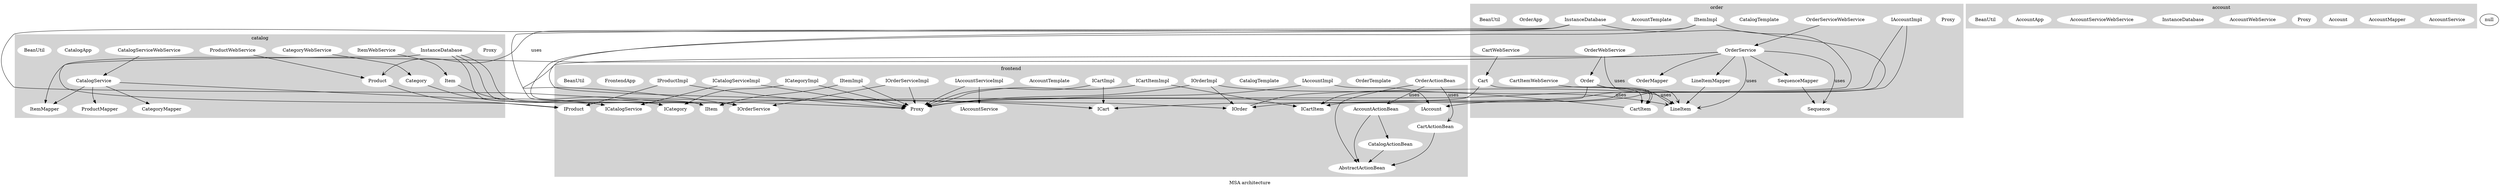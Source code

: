 strict digraph MSA {

	 subgraph cluster_frontend {

		style=filled;
		color=lightgrey;
		node [style=filled,color=white];

		frontend_AbstractActionBean[label = AbstractActionBean];
		frontend_AccountActionBean[label = AccountActionBean];
		frontend_CartActionBean[label = CartActionBean];
		frontend_CatalogActionBean[label = CatalogActionBean];
		frontend_OrderActionBean[label = OrderActionBean];
		order_ICart[label = ICart];
		frontend_Proxy[label = Proxy];
		frontend_OrderTemplate[label = OrderTemplate];
		frontend_ICartImpl[label = ICartImpl];
		catalog_ICatalogService[label = ICatalogService];
		frontend_CatalogTemplate[label = CatalogTemplate];
		frontend_ICatalogServiceImpl[label = ICatalogServiceImpl];
		catalog_ICategory[label = ICategory];
		frontend_ICategoryImpl[label = ICategoryImpl];
		order_IOrder[label = IOrder];
		frontend_IOrderImpl[label = IOrderImpl];
		account_IAccount[label = IAccount];
		frontend_AccountTemplate[label = AccountTemplate];
		frontend_IAccountImpl[label = IAccountImpl];
		order_IOrderService[label = IOrderService];
		frontend_IOrderServiceImpl[label = IOrderServiceImpl];
		catalog_IItem[label = IItem];
		frontend_IItemImpl[label = IItemImpl];
		account_IAccountService[label = IAccountService];
		frontend_IAccountServiceImpl[label = IAccountServiceImpl];
		order_ICartItem[label = ICartItem];
		frontend_ICartItemImpl[label = ICartItemImpl];
		catalog_IProduct[label = IProduct];
		frontend_IProductImpl[label = IProductImpl];
		frontend_FrontendApp[label = FrontendApp];
		frontend_FrontendApp[label = FrontendApp];
		frontend_BeanUtil[label = BeanUtil];

		label = "frontend";

	}



	 subgraph cluster_order {

		style=filled;
		color=lightgrey;
		node [style=filled,color=white];

		order_OrderService[label = OrderService];
		order_LineItemMapper[label = LineItemMapper];
		order_OrderMapper[label = OrderMapper];
		order_SequenceMapper[label = SequenceMapper];
		order_LineItem[label = LineItem];
		order_Order[label = Order];
		order_Sequence[label = Sequence];
		order_CartItem[label = CartItem];
		order_Cart[label = Cart];
		order_ICart[label = ICart];
		order_Proxy[label = Proxy];
		order_CartWebService[label = CartWebService];
		order_InstanceDatabase[label = InstanceDatabase];
		order_IOrder[label = IOrder];
		order_OrderWebService[label = OrderWebService];
		order_IOrderService[label = IOrderService];
		order_OrderServiceWebService[label = OrderServiceWebService];
		order_ICartItem[label = ICartItem];
		order_CartItemWebService[label = CartItemWebService];
		catalog_IItem[label = IItem];
		order_CatalogTemplate[label = CatalogTemplate];
		order_IItemImpl[label = IItemImpl];
		account_IAccount[label = IAccount];
		order_AccountTemplate[label = AccountTemplate];
		order_IAccountImpl[label = IAccountImpl];
		order_IItemImpl[label = IItemImpl];
		order_IItemImpl[label = IItemImpl];
		order_OrderApp[label = OrderApp];
		order_OrderApp[label = OrderApp];
		order_BeanUtil[label = BeanUtil];

		label = "order";

	}



	 subgraph cluster_catalog {

		style=filled;
		color=lightgrey;
		node [style=filled,color=white];

		catalog_CatalogService[label = CatalogService];
		catalog_CategoryMapper[label = CategoryMapper];
		catalog_ItemMapper[label = ItemMapper];
		catalog_ProductMapper[label = ProductMapper];
		catalog_Category[label = Category];
		catalog_Item[label = Item];
		catalog_Product[label = Product];
		catalog_ICatalogService[label = ICatalogService];
		catalog_Proxy[label = Proxy];
		catalog_CatalogServiceWebService[label = CatalogServiceWebService];
		catalog_InstanceDatabase[label = InstanceDatabase];
		catalog_ICategory[label = ICategory];
		catalog_CategoryWebService[label = CategoryWebService];
		catalog_IItem[label = IItem];
		catalog_ItemWebService[label = ItemWebService];
		catalog_ItemWebService[label = ItemWebService];
		catalog_IProduct[label = IProduct];
		catalog_ProductWebService[label = ProductWebService];
		catalog_ItemWebService[label = ItemWebService];
		catalog_ItemWebService[label = ItemWebService];
		catalog_ItemWebService[label = ItemWebService];
		catalog_ItemWebService[label = ItemWebService];
		catalog_CatalogApp[label = CatalogApp];
		catalog_CatalogApp[label = CatalogApp];
		catalog_BeanUtil[label = BeanUtil];

		label = "catalog";

	}



	 subgraph cluster_account {

		style=filled;
		color=lightgrey;
		node [style=filled,color=white];

		account_AccountService[label = AccountService];
		account_AccountMapper[label = AccountMapper];
		account_Account[label = Account];
		account_IAccount[label = IAccount];
		account_Proxy[label = Proxy];
		account_AccountWebService[label = AccountWebService];
		account_InstanceDatabase[label = InstanceDatabase];
		account_IAccountService[label = IAccountService];
		account_AccountServiceWebService[label = AccountServiceWebService];
		account_AccountWebService[label = AccountWebService];
		account_AccountApp[label = AccountApp];
		account_AccountApp[label = AccountApp];
		account_BeanUtil[label = BeanUtil];

		label = "account";

	}



frontend_AccountActionBean -> frontend_AbstractActionBean [dir="forward" arrowhead="normal"];
frontend_AccountActionBean -> frontend_AbstractActionBean null
frontend_AccountActionBean -> frontend_AbstractActionBean null
frontend_AccountActionBean -> frontend_CatalogActionBean null
frontend_AccountActionBean -> frontend_CatalogActionBean null
frontend_AccountActionBean -> frontend_CatalogActionBean null
frontend_AccountActionBean -> frontend_CatalogActionBean null
frontend_AccountActionBean -> frontend_AbstractActionBean null
frontend_AccountActionBean -> frontend_AbstractActionBean null
frontend_AccountActionBean -> frontend_CatalogActionBean null
frontend_AccountActionBean -> frontend_CatalogActionBean null
frontend_AccountActionBean -> frontend_AbstractActionBean null
frontend_AccountActionBean -> frontend_CatalogActionBean null
frontend_AccountActionBean -> frontend_CatalogActionBean null
frontend_CartActionBean -> frontend_AbstractActionBean [dir="forward" arrowhead="normal"];
frontend_CartActionBean -> frontend_AbstractActionBean null
frontend_CartActionBean -> frontend_AbstractActionBean null
frontend_CartActionBean -> frontend_AbstractActionBean null
frontend_CartActionBean -> frontend_AbstractActionBean null
frontend_CartActionBean -> frontend_AbstractActionBean null
frontend_CartActionBean -> frontend_AbstractActionBean null
frontend_CatalogActionBean -> frontend_AbstractActionBean [dir="forward" arrowhead="normal"];
frontend_CatalogActionBean -> frontend_AbstractActionBean null
frontend_CatalogActionBean -> frontend_AbstractActionBean null
frontend_CatalogActionBean -> frontend_AbstractActionBean null
frontend_CatalogActionBean -> frontend_AbstractActionBean null
frontend_CatalogActionBean -> frontend_AbstractActionBean null
frontend_OrderActionBean -> frontend_AbstractActionBean [dir="forward" arrowhead="normal"];
frontend_OrderActionBean -> frontend_AbstractActionBean null
frontend_OrderActionBean -> frontend_AbstractActionBean null
frontend_OrderActionBean -> frontend_AbstractActionBean null
frontend_OrderActionBean -> frontend_AccountActionBean [dir="forward" arrowhead="vee" label="uses"];
frontend_OrderActionBean -> frontend_AccountActionBean null
frontend_OrderActionBean -> frontend_AccountActionBean null
frontend_OrderActionBean -> frontend_AccountActionBean null
frontend_OrderActionBean -> frontend_AbstractActionBean null
frontend_OrderActionBean -> frontend_AccountActionBean [dir="forward" arrowhead="vee" label="uses"];
frontend_OrderActionBean -> frontend_AccountActionBean null
frontend_OrderActionBean -> frontend_CartActionBean [dir="forward" arrowhead="vee" label="uses"];
frontend_OrderActionBean -> frontend_CartActionBean null
frontend_OrderActionBean -> frontend_AccountActionBean null
frontend_OrderActionBean -> frontend_AccountActionBean null
frontend_OrderActionBean -> frontend_AccountActionBean null
frontend_OrderActionBean -> frontend_AbstractActionBean null
frontend_OrderActionBean -> frontend_AccountActionBean null
frontend_OrderActionBean -> frontend_AccountActionBean null
frontend_OrderActionBean -> frontend_CartActionBean null
frontend_OrderActionBean -> frontend_AccountActionBean null
frontend_OrderActionBean -> frontend_AccountActionBean null
frontend_OrderActionBean -> frontend_CartActionBean null
frontend_OrderActionBean -> frontend_CartActionBean null
frontend_OrderActionBean -> frontend_AbstractActionBean null
frontend_OrderActionBean -> frontend_AbstractActionBean null
frontend_OrderActionBean -> frontend_AbstractActionBean null
frontend_OrderActionBean -> frontend_AbstractActionBean null
frontend_OrderActionBean -> frontend_CartActionBean [dir="forward" arrowhead="vee" label="uses"];
frontend_OrderActionBean -> frontend_CartActionBean null
frontend_OrderActionBean -> frontend_CartActionBean null
frontend_OrderActionBean -> frontend_CartActionBean null
frontend_OrderActionBean -> frontend_AbstractActionBean null
frontend_OrderActionBean -> frontend_AbstractActionBean null
frontend_OrderActionBean -> frontend_AbstractActionBean null
frontend_OrderActionBean -> frontend_AbstractActionBean null
frontend_OrderActionBean -> frontend_AbstractActionBean null
frontend_OrderActionBean -> frontend_AccountActionBean [dir="forward" arrowhead="vee" label="uses"];
frontend_OrderActionBean -> frontend_AccountActionBean null
frontend_OrderActionBean -> frontend_AccountActionBean null
frontend_OrderActionBean -> frontend_AccountActionBean null
frontend_OrderActionBean -> frontend_AbstractActionBean null
frontend_OrderActionBean -> frontend_AbstractActionBean null
frontend_OrderActionBean -> frontend_AbstractActionBean null
frontend_ICartImpl -> order_ICart [dir="forward" arrowhead="normal"];
frontend_ICartImpl -> frontend_Proxy [dir="forward" arrowhead="normal"];
frontend_ICatalogServiceImpl -> catalog_ICatalogService [dir="forward" arrowhead="normal"];
frontend_ICatalogServiceImpl -> frontend_Proxy [dir="forward" arrowhead="normal"];
frontend_ICategoryImpl -> catalog_ICategory [dir="forward" arrowhead="normal"];
frontend_ICategoryImpl -> frontend_Proxy [dir="forward" arrowhead="normal"];
frontend_IOrderImpl -> order_IOrder [dir="forward" arrowhead="normal"];
frontend_IOrderImpl -> frontend_Proxy [dir="forward" arrowhead="normal"];
frontend_IOrderImpl -> order_LineItem [dir="forward" arrowhead="vee" label="uses"];
frontend_IAccountImpl -> account_IAccount [dir="forward" arrowhead="normal"];
frontend_IAccountImpl -> frontend_Proxy [dir="forward" arrowhead="normal"];
frontend_IOrderServiceImpl -> order_IOrderService [dir="forward" arrowhead="normal"];
frontend_IOrderServiceImpl -> frontend_Proxy [dir="forward" arrowhead="normal"];
frontend_IItemImpl -> catalog_IItem [dir="forward" arrowhead="normal"];
frontend_IItemImpl -> frontend_Proxy [dir="forward" arrowhead="normal"];
frontend_IAccountServiceImpl -> account_IAccountService [dir="forward" arrowhead="normal"];
frontend_IAccountServiceImpl -> frontend_Proxy [dir="forward" arrowhead="normal"];
frontend_ICartItemImpl -> order_ICartItem [dir="forward" arrowhead="normal"];
frontend_ICartItemImpl -> frontend_Proxy [dir="forward" arrowhead="normal"];
frontend_IProductImpl -> catalog_IProduct [dir="forward" arrowhead="normal"];
frontend_IProductImpl -> frontend_Proxy [dir="forward" arrowhead="normal"];
frontend_AccountActionBean -> frontend_AbstractActionBean [dir="forward" arrowhead="normal"];
frontend_AccountActionBean -> frontend_AbstractActionBean null
frontend_AccountActionBean -> frontend_AbstractActionBean null
frontend_AccountActionBean -> frontend_CatalogActionBean null
frontend_AccountActionBean -> frontend_CatalogActionBean null
frontend_AccountActionBean -> frontend_CatalogActionBean null
frontend_AccountActionBean -> frontend_CatalogActionBean null
frontend_AccountActionBean -> frontend_AbstractActionBean null
frontend_AccountActionBean -> frontend_AbstractActionBean null
frontend_AccountActionBean -> frontend_CatalogActionBean null
frontend_AccountActionBean -> frontend_CatalogActionBean null
frontend_AccountActionBean -> frontend_AbstractActionBean null
frontend_AccountActionBean -> frontend_CatalogActionBean null
frontend_AccountActionBean -> frontend_CatalogActionBean null
frontend_CartActionBean -> frontend_AbstractActionBean [dir="forward" arrowhead="normal"];
frontend_CartActionBean -> frontend_AbstractActionBean null
frontend_CartActionBean -> frontend_AbstractActionBean null
frontend_CartActionBean -> frontend_AbstractActionBean null
frontend_CartActionBean -> frontend_AbstractActionBean null
frontend_CartActionBean -> frontend_AbstractActionBean null
frontend_CartActionBean -> frontend_AbstractActionBean null
frontend_CatalogActionBean -> frontend_AbstractActionBean [dir="forward" arrowhead="normal"];
frontend_CatalogActionBean -> frontend_AbstractActionBean null
frontend_CatalogActionBean -> frontend_AbstractActionBean null
frontend_CatalogActionBean -> frontend_AbstractActionBean null
frontend_CatalogActionBean -> frontend_AbstractActionBean null
frontend_CatalogActionBean -> frontend_AbstractActionBean null
frontend_OrderActionBean -> frontend_AbstractActionBean [dir="forward" arrowhead="normal"];
frontend_OrderActionBean -> frontend_AbstractActionBean null
frontend_OrderActionBean -> frontend_AbstractActionBean null
frontend_OrderActionBean -> frontend_AbstractActionBean null
frontend_OrderActionBean -> frontend_AccountActionBean [dir="forward" arrowhead="vee" label="uses"];
frontend_OrderActionBean -> frontend_AccountActionBean null
frontend_OrderActionBean -> frontend_AccountActionBean null
frontend_OrderActionBean -> frontend_AccountActionBean null
frontend_OrderActionBean -> frontend_AbstractActionBean null
frontend_OrderActionBean -> frontend_AccountActionBean [dir="forward" arrowhead="vee" label="uses"];
frontend_OrderActionBean -> frontend_AccountActionBean null
frontend_OrderActionBean -> frontend_CartActionBean [dir="forward" arrowhead="vee" label="uses"];
frontend_OrderActionBean -> frontend_CartActionBean null
frontend_OrderActionBean -> frontend_AccountActionBean null
frontend_OrderActionBean -> frontend_AccountActionBean null
frontend_OrderActionBean -> frontend_AccountActionBean null
frontend_OrderActionBean -> frontend_AbstractActionBean null
frontend_OrderActionBean -> frontend_AccountActionBean null
frontend_OrderActionBean -> frontend_AccountActionBean null
frontend_OrderActionBean -> frontend_CartActionBean null
frontend_OrderActionBean -> frontend_AccountActionBean null
frontend_OrderActionBean -> frontend_AccountActionBean null
frontend_OrderActionBean -> frontend_CartActionBean null
frontend_OrderActionBean -> frontend_CartActionBean null
frontend_OrderActionBean -> frontend_AbstractActionBean null
frontend_OrderActionBean -> frontend_AbstractActionBean null
frontend_OrderActionBean -> frontend_AbstractActionBean null
frontend_OrderActionBean -> frontend_AbstractActionBean null
frontend_OrderActionBean -> frontend_CartActionBean [dir="forward" arrowhead="vee" label="uses"];
frontend_OrderActionBean -> frontend_CartActionBean null
frontend_OrderActionBean -> frontend_CartActionBean null
frontend_OrderActionBean -> frontend_CartActionBean null
frontend_OrderActionBean -> frontend_AbstractActionBean null
frontend_OrderActionBean -> frontend_AbstractActionBean null
frontend_OrderActionBean -> frontend_AbstractActionBean null
frontend_OrderActionBean -> frontend_AbstractActionBean null
frontend_OrderActionBean -> frontend_AbstractActionBean null
frontend_OrderActionBean -> frontend_AccountActionBean [dir="forward" arrowhead="vee" label="uses"];
frontend_OrderActionBean -> frontend_AccountActionBean null
frontend_OrderActionBean -> frontend_AccountActionBean null
frontend_OrderActionBean -> frontend_AccountActionBean null
frontend_OrderActionBean -> frontend_AbstractActionBean null
frontend_OrderActionBean -> frontend_AbstractActionBean null
frontend_OrderActionBean -> frontend_AbstractActionBean null
frontend_ICartImpl -> order_ICart [dir="forward" arrowhead="normal"];
frontend_ICartImpl -> frontend_Proxy [dir="forward" arrowhead="normal"];
frontend_ICatalogServiceImpl -> catalog_ICatalogService [dir="forward" arrowhead="normal"];
frontend_ICatalogServiceImpl -> frontend_Proxy [dir="forward" arrowhead="normal"];
frontend_ICategoryImpl -> catalog_ICategory [dir="forward" arrowhead="normal"];
frontend_ICategoryImpl -> frontend_Proxy [dir="forward" arrowhead="normal"];
frontend_IOrderImpl -> order_IOrder [dir="forward" arrowhead="normal"];
frontend_IOrderImpl -> frontend_Proxy [dir="forward" arrowhead="normal"];
frontend_IOrderImpl -> order_LineItem [dir="forward" arrowhead="vee" label="uses"];
frontend_IAccountImpl -> account_IAccount [dir="forward" arrowhead="normal"];
frontend_IAccountImpl -> frontend_Proxy [dir="forward" arrowhead="normal"];
frontend_IOrderServiceImpl -> order_IOrderService [dir="forward" arrowhead="normal"];
frontend_IOrderServiceImpl -> frontend_Proxy [dir="forward" arrowhead="normal"];
frontend_IItemImpl -> catalog_IItem [dir="forward" arrowhead="normal"];
frontend_IItemImpl -> frontend_Proxy [dir="forward" arrowhead="normal"];
frontend_IAccountServiceImpl -> account_IAccountService [dir="forward" arrowhead="normal"];
frontend_IAccountServiceImpl -> frontend_Proxy [dir="forward" arrowhead="normal"];
frontend_ICartItemImpl -> order_ICartItem [dir="forward" arrowhead="normal"];
frontend_ICartItemImpl -> frontend_Proxy [dir="forward" arrowhead="normal"];
frontend_IProductImpl -> catalog_IProduct [dir="forward" arrowhead="normal"];
frontend_IProductImpl -> frontend_Proxy [dir="forward" arrowhead="normal"];
frontend_AccountActionBean -> frontend_AbstractActionBean [dir="forward" arrowhead="normal"];
frontend_AccountActionBean -> frontend_AbstractActionBean null
frontend_AccountActionBean -> frontend_AbstractActionBean null
frontend_AccountActionBean -> frontend_CatalogActionBean null
frontend_AccountActionBean -> frontend_CatalogActionBean null
frontend_AccountActionBean -> frontend_CatalogActionBean null
frontend_AccountActionBean -> frontend_CatalogActionBean null
frontend_AccountActionBean -> frontend_AbstractActionBean null
frontend_AccountActionBean -> frontend_AbstractActionBean null
frontend_AccountActionBean -> frontend_CatalogActionBean null
frontend_AccountActionBean -> frontend_CatalogActionBean null
frontend_AccountActionBean -> frontend_AbstractActionBean null
frontend_AccountActionBean -> frontend_CatalogActionBean null
frontend_AccountActionBean -> frontend_CatalogActionBean null
frontend_CartActionBean -> frontend_AbstractActionBean [dir="forward" arrowhead="normal"];
frontend_CartActionBean -> frontend_AbstractActionBean null
frontend_CartActionBean -> frontend_AbstractActionBean null
frontend_CartActionBean -> frontend_AbstractActionBean null
frontend_CartActionBean -> frontend_AbstractActionBean null
frontend_CartActionBean -> frontend_AbstractActionBean null
frontend_CartActionBean -> frontend_AbstractActionBean null
frontend_CatalogActionBean -> frontend_AbstractActionBean [dir="forward" arrowhead="normal"];
frontend_CatalogActionBean -> frontend_AbstractActionBean null
frontend_CatalogActionBean -> frontend_AbstractActionBean null
frontend_CatalogActionBean -> frontend_AbstractActionBean null
frontend_CatalogActionBean -> frontend_AbstractActionBean null
frontend_CatalogActionBean -> frontend_AbstractActionBean null
frontend_OrderActionBean -> frontend_AbstractActionBean [dir="forward" arrowhead="normal"];
frontend_OrderActionBean -> frontend_AbstractActionBean null
frontend_OrderActionBean -> frontend_AbstractActionBean null
frontend_OrderActionBean -> frontend_AbstractActionBean null
frontend_OrderActionBean -> frontend_AccountActionBean [dir="forward" arrowhead="vee" label="uses"];
frontend_OrderActionBean -> frontend_AccountActionBean null
frontend_OrderActionBean -> frontend_AccountActionBean null
frontend_OrderActionBean -> frontend_AccountActionBean null
frontend_OrderActionBean -> frontend_AbstractActionBean null
frontend_OrderActionBean -> frontend_AccountActionBean [dir="forward" arrowhead="vee" label="uses"];
frontend_OrderActionBean -> frontend_AccountActionBean null
frontend_OrderActionBean -> frontend_CartActionBean [dir="forward" arrowhead="vee" label="uses"];
frontend_OrderActionBean -> frontend_CartActionBean null
frontend_OrderActionBean -> frontend_AccountActionBean null
frontend_OrderActionBean -> frontend_AccountActionBean null
frontend_OrderActionBean -> frontend_AccountActionBean null
frontend_OrderActionBean -> frontend_AbstractActionBean null
frontend_OrderActionBean -> frontend_AccountActionBean null
frontend_OrderActionBean -> frontend_AccountActionBean null
frontend_OrderActionBean -> frontend_CartActionBean null
frontend_OrderActionBean -> frontend_AccountActionBean null
frontend_OrderActionBean -> frontend_AccountActionBean null
frontend_OrderActionBean -> frontend_CartActionBean null
frontend_OrderActionBean -> frontend_CartActionBean null
frontend_OrderActionBean -> frontend_AbstractActionBean null
frontend_OrderActionBean -> frontend_AbstractActionBean null
frontend_OrderActionBean -> frontend_AbstractActionBean null
frontend_OrderActionBean -> frontend_AbstractActionBean null
frontend_OrderActionBean -> frontend_CartActionBean [dir="forward" arrowhead="vee" label="uses"];
frontend_OrderActionBean -> frontend_CartActionBean null
frontend_OrderActionBean -> frontend_CartActionBean null
frontend_OrderActionBean -> frontend_CartActionBean null
frontend_OrderActionBean -> frontend_AbstractActionBean null
frontend_OrderActionBean -> frontend_AbstractActionBean null
frontend_OrderActionBean -> frontend_AbstractActionBean null
frontend_OrderActionBean -> frontend_AbstractActionBean null
frontend_OrderActionBean -> frontend_AbstractActionBean null
frontend_OrderActionBean -> frontend_AccountActionBean [dir="forward" arrowhead="vee" label="uses"];
frontend_OrderActionBean -> frontend_AccountActionBean null
frontend_OrderActionBean -> frontend_AccountActionBean null
frontend_OrderActionBean -> frontend_AccountActionBean null
frontend_OrderActionBean -> frontend_AbstractActionBean null
frontend_OrderActionBean -> frontend_AbstractActionBean null
frontend_OrderActionBean -> frontend_AbstractActionBean null
frontend_ICartImpl -> order_ICart [dir="forward" arrowhead="normal"];
frontend_ICartImpl -> frontend_Proxy [dir="forward" arrowhead="normal"];
frontend_ICatalogServiceImpl -> catalog_ICatalogService [dir="forward" arrowhead="normal"];
frontend_ICatalogServiceImpl -> frontend_Proxy [dir="forward" arrowhead="normal"];
frontend_ICategoryImpl -> catalog_ICategory [dir="forward" arrowhead="normal"];
frontend_ICategoryImpl -> frontend_Proxy [dir="forward" arrowhead="normal"];
frontend_IOrderImpl -> order_IOrder [dir="forward" arrowhead="normal"];
frontend_IOrderImpl -> frontend_Proxy [dir="forward" arrowhead="normal"];
frontend_IOrderImpl -> order_LineItem [dir="forward" arrowhead="vee" label="uses"];
frontend_IAccountImpl -> account_IAccount [dir="forward" arrowhead="normal"];
frontend_IAccountImpl -> frontend_Proxy [dir="forward" arrowhead="normal"];
frontend_IOrderServiceImpl -> order_IOrderService [dir="forward" arrowhead="normal"];
frontend_IOrderServiceImpl -> frontend_Proxy [dir="forward" arrowhead="normal"];
frontend_IItemImpl -> catalog_IItem [dir="forward" arrowhead="normal"];
frontend_IItemImpl -> frontend_Proxy [dir="forward" arrowhead="normal"];
frontend_IAccountServiceImpl -> account_IAccountService [dir="forward" arrowhead="normal"];
frontend_IAccountServiceImpl -> frontend_Proxy [dir="forward" arrowhead="normal"];
frontend_ICartItemImpl -> order_ICartItem [dir="forward" arrowhead="normal"];
frontend_ICartItemImpl -> frontend_Proxy [dir="forward" arrowhead="normal"];
frontend_IProductImpl -> catalog_IProduct [dir="forward" arrowhead="normal"];
frontend_IProductImpl -> frontend_Proxy [dir="forward" arrowhead="normal"];
order_OrderService -> order_IOrderService [dir="forward" arrowhead="normal"];
order_OrderService -> catalog_ItemMapper [dir="forward" arrowhead="normal"];
order_OrderService -> order_OrderMapper [dir="forward" arrowhead="normal"];
order_OrderService -> order_SequenceMapper [dir="forward" arrowhead="normal"];
order_OrderService -> order_LineItemMapper [dir="forward" arrowhead="normal"];
order_OrderService -> order_OrderMapper [dir="forward" arrowhead="normal"];
order_OrderService -> order_SequenceMapper [dir="forward" arrowhead="normal"];
order_OrderService -> order_LineItemMapper [dir="forward" arrowhead="normal"];
order_OrderService -> order_OrderMapper [dir="forward" arrowhead="normal"];
order_OrderService -> order_OrderMapper [dir="forward" arrowhead="normal"];
order_OrderService -> order_OrderMapper [dir="forward" arrowhead="normal"];
order_OrderService -> order_SequenceMapper [dir="forward" arrowhead="normal"];
order_OrderService -> order_SequenceMapper [dir="forward" arrowhead="normal"];
order_OrderService -> order_SequenceMapper [dir="forward" arrowhead="normal"];
order_OrderService -> order_LineItemMapper [dir="forward" arrowhead="normal"];
order_OrderService -> order_LineItemMapper [dir="forward" arrowhead="normal"];
order_OrderService -> order_LineItemMapper [dir="forward" arrowhead="normal"];
order_OrderService -> order_LineItem null
order_OrderService -> order_LineItem null
order_OrderService -> order_LineItem [dir="forward" arrowhead="vee" label="uses"];
order_OrderService -> order_LineItem null
order_OrderService -> order_LineItem null
order_OrderService -> order_LineItem null
order_OrderService -> order_LineItem null
order_OrderService -> order_OrderMapper [dir="forward" arrowhead="normal"];
order_OrderService -> order_OrderMapper [dir="forward" arrowhead="normal"];
order_OrderService -> order_OrderMapper [dir="forward" arrowhead="normal"];
order_OrderService -> order_OrderMapper [dir="forward" arrowhead="normal"];
order_OrderService -> order_LineItem null
order_OrderService -> order_LineItem null
order_OrderService -> order_LineItem [dir="forward" arrowhead="vee" label="uses"];
order_OrderService -> order_LineItem null
order_OrderService -> order_LineItem null
order_OrderService -> order_LineItemMapper [dir="forward" arrowhead="normal"];
order_OrderService -> order_LineItemMapper [dir="forward" arrowhead="normal"];
order_OrderService -> order_LineItem null
order_OrderService -> order_LineItem null
order_OrderService -> order_OrderMapper [dir="forward" arrowhead="normal"];
order_OrderService -> order_OrderMapper [dir="forward" arrowhead="normal"];
order_OrderService -> order_LineItem null
order_OrderService -> order_LineItemMapper [dir="forward" arrowhead="normal"];
order_OrderService -> order_LineItemMapper [dir="forward" arrowhead="normal"];
order_OrderService -> order_LineItem null
order_OrderService -> order_LineItem null
order_OrderService -> order_LineItem null
order_OrderService -> order_LineItem [dir="forward" arrowhead="vee" label="uses"];
order_OrderService -> order_LineItem null
order_OrderService -> order_LineItem null
order_OrderService -> order_LineItem null
order_OrderService -> order_LineItem null
order_OrderService -> order_LineItem null
order_OrderService -> order_LineItem null
order_OrderService -> order_OrderMapper [dir="forward" arrowhead="normal"];
order_OrderService -> order_OrderMapper [dir="forward" arrowhead="normal"];
order_OrderService -> order_Sequence [dir="forward" arrowhead="vee" label="uses"];
order_OrderService -> order_SequenceMapper [dir="forward" arrowhead="normal"];
order_OrderService -> order_SequenceMapper [dir="forward" arrowhead="normal"];
order_OrderService -> order_Sequence null
order_OrderService -> order_Sequence null
order_OrderService -> order_Sequence null
order_OrderService -> order_Sequence null
order_OrderService -> order_Sequence null
order_OrderService -> order_Sequence [dir="forward" arrowhead="vee" label="uses"];
order_OrderService -> order_Sequence null
order_OrderService -> order_Sequence null
order_OrderService -> order_Sequence null
order_OrderService -> order_Sequence null
order_OrderService -> order_SequenceMapper [dir="forward" arrowhead="normal"];
order_OrderService -> order_SequenceMapper [dir="forward" arrowhead="normal"];
order_OrderService -> order_Sequence null
order_OrderService -> order_Sequence null
order_OrderService -> order_Sequence null
order_OrderService -> order_Sequence null
order_LineItemMapper -> order_LineItem [dir="forward" arrowhead="normal"];
order_LineItemMapper -> order_LineItem [dir="forward" arrowhead="normal"];
order_SequenceMapper -> order_Sequence [dir="forward" arrowhead="normal"];
order_SequenceMapper -> order_Sequence [dir="forward" arrowhead="normal"];
order_SequenceMapper -> order_Sequence [dir="forward" arrowhead="normal"];
order_Order -> order_IOrder [dir="forward" arrowhead="normal"];
order_Order -> order_LineItem null
order_Order -> order_LineItem null
order_Order -> order_LineItem null
order_Order -> order_LineItem null
order_Order -> order_LineItem null
order_Order -> order_LineItem null
order_Order -> order_LineItem null
order_Order -> order_LineItem null
order_Order -> order_LineItem [dir="forward" arrowhead="vee" label="uses"];
order_Order -> order_LineItem null
order_Order -> order_LineItem null
order_Order -> order_CartItem null
order_Order -> order_LineItem null
order_Order -> order_LineItem null
order_Order -> order_LineItem null
order_Order -> order_LineItem [dir="forward" arrowhead="vee" label="uses"];
order_Order -> order_LineItem null
order_Order -> order_LineItem null
order_CartItem -> order_ICartItem [dir="forward" arrowhead="normal"];
order_Cart -> order_ICart [dir="forward" arrowhead="normal"];
order_Cart -> order_CartItem null
order_Cart -> order_CartItem null
order_CartWebService -> order_Cart null
order_InstanceDatabase -> order_ICartItem [dir="forward" arrowhead="normal"];
order_InstanceDatabase -> order_ICartItem [dir="forward" arrowhead="normal"];
order_InstanceDatabase -> order_IOrderService [dir="forward" arrowhead="normal"];
order_InstanceDatabase -> order_IOrderService [dir="forward" arrowhead="normal"];
order_InstanceDatabase -> order_IOrder [dir="forward" arrowhead="normal"];
order_InstanceDatabase -> order_IOrder [dir="forward" arrowhead="normal"];
order_InstanceDatabase -> order_ICart [dir="forward" arrowhead="normal"];
order_InstanceDatabase -> order_ICart [dir="forward" arrowhead="normal"];
order_InstanceDatabase -> order_ICart [dir="forward" arrowhead="normal"];
order_InstanceDatabase -> order_ICart [dir="forward" arrowhead="normal"];
order_InstanceDatabase -> order_IOrder [dir="forward" arrowhead="normal"];
order_InstanceDatabase -> order_IOrder [dir="forward" arrowhead="normal"];
order_InstanceDatabase -> order_IOrderService [dir="forward" arrowhead="normal"];
order_InstanceDatabase -> order_IOrderService [dir="forward" arrowhead="normal"];
order_InstanceDatabase -> order_ICartItem [dir="forward" arrowhead="normal"];
order_InstanceDatabase -> order_ICartItem [dir="forward" arrowhead="normal"];
order_IOrder -> order_LineItem [dir="forward" arrowhead="normal"];
order_IOrder -> order_LineItem [dir="forward" arrowhead="normal"];
order_OrderWebService -> order_Order null
order_OrderWebService -> order_LineItem [dir="forward" arrowhead="vee" label="uses"];
order_OrderWebService -> order_LineItem null
order_OrderServiceWebService -> order_OrderService null
order_CartItemWebService -> order_CartItem null
order_IItemImpl -> catalog_IItem [dir="forward" arrowhead="normal"];
order_IItemImpl -> frontend_Proxy [dir="forward" arrowhead="normal"];
order_IItemImpl -> catalog_Product [dir="forward" arrowhead="vee" label="uses"];
order_IAccountImpl -> account_IAccount [dir="forward" arrowhead="normal"];
order_IAccountImpl -> frontend_Proxy [dir="forward" arrowhead="normal"];
order_IItemImpl -> catalog_IItem [dir="forward" arrowhead="normal"];
order_IItemImpl -> frontend_Proxy [dir="forward" arrowhead="normal"];
order_IItemImpl -> catalog_Product [dir="forward" arrowhead="vee" label="uses"];
order_IItemImpl -> catalog_IItem [dir="forward" arrowhead="normal"];
order_IItemImpl -> frontend_Proxy [dir="forward" arrowhead="normal"];
order_IItemImpl -> catalog_Product [dir="forward" arrowhead="vee" label="uses"];
order_OrderService -> order_IOrderService [dir="forward" arrowhead="normal"];
order_OrderService -> catalog_ItemMapper [dir="forward" arrowhead="normal"];
order_OrderService -> order_OrderMapper [dir="forward" arrowhead="normal"];
order_OrderService -> order_SequenceMapper [dir="forward" arrowhead="normal"];
order_OrderService -> order_LineItemMapper [dir="forward" arrowhead="normal"];
order_OrderService -> order_OrderMapper [dir="forward" arrowhead="normal"];
order_OrderService -> order_SequenceMapper [dir="forward" arrowhead="normal"];
order_OrderService -> order_LineItemMapper [dir="forward" arrowhead="normal"];
order_OrderService -> order_OrderMapper [dir="forward" arrowhead="normal"];
order_OrderService -> order_OrderMapper [dir="forward" arrowhead="normal"];
order_OrderService -> order_OrderMapper [dir="forward" arrowhead="normal"];
order_OrderService -> order_SequenceMapper [dir="forward" arrowhead="normal"];
order_OrderService -> order_SequenceMapper [dir="forward" arrowhead="normal"];
order_OrderService -> order_SequenceMapper [dir="forward" arrowhead="normal"];
order_OrderService -> order_LineItemMapper [dir="forward" arrowhead="normal"];
order_OrderService -> order_LineItemMapper [dir="forward" arrowhead="normal"];
order_OrderService -> order_LineItemMapper [dir="forward" arrowhead="normal"];
order_OrderService -> order_LineItem null
order_OrderService -> order_LineItem null
order_OrderService -> order_LineItem [dir="forward" arrowhead="vee" label="uses"];
order_OrderService -> order_LineItem null
order_OrderService -> order_LineItem null
order_OrderService -> order_LineItem null
order_OrderService -> order_LineItem null
order_OrderService -> order_OrderMapper [dir="forward" arrowhead="normal"];
order_OrderService -> order_OrderMapper [dir="forward" arrowhead="normal"];
order_OrderService -> order_OrderMapper [dir="forward" arrowhead="normal"];
order_OrderService -> order_OrderMapper [dir="forward" arrowhead="normal"];
order_OrderService -> order_LineItem null
order_OrderService -> order_LineItem null
order_OrderService -> order_LineItem [dir="forward" arrowhead="vee" label="uses"];
order_OrderService -> order_LineItem null
order_OrderService -> order_LineItem null
order_OrderService -> order_LineItemMapper [dir="forward" arrowhead="normal"];
order_OrderService -> order_LineItemMapper [dir="forward" arrowhead="normal"];
order_OrderService -> order_LineItem null
order_OrderService -> order_LineItem null
order_OrderService -> order_OrderMapper [dir="forward" arrowhead="normal"];
order_OrderService -> order_OrderMapper [dir="forward" arrowhead="normal"];
order_OrderService -> order_LineItem null
order_OrderService -> order_LineItemMapper [dir="forward" arrowhead="normal"];
order_OrderService -> order_LineItemMapper [dir="forward" arrowhead="normal"];
order_OrderService -> order_LineItem null
order_OrderService -> order_LineItem null
order_OrderService -> order_LineItem null
order_OrderService -> order_LineItem [dir="forward" arrowhead="vee" label="uses"];
order_OrderService -> order_LineItem null
order_OrderService -> order_LineItem null
order_OrderService -> order_LineItem null
order_OrderService -> order_LineItem null
order_OrderService -> order_LineItem null
order_OrderService -> order_LineItem null
order_OrderService -> order_OrderMapper [dir="forward" arrowhead="normal"];
order_OrderService -> order_OrderMapper [dir="forward" arrowhead="normal"];
order_OrderService -> order_Sequence [dir="forward" arrowhead="vee" label="uses"];
order_OrderService -> order_SequenceMapper [dir="forward" arrowhead="normal"];
order_OrderService -> order_SequenceMapper [dir="forward" arrowhead="normal"];
order_OrderService -> order_Sequence null
order_OrderService -> order_Sequence null
order_OrderService -> order_Sequence null
order_OrderService -> order_Sequence null
order_OrderService -> order_Sequence null
order_OrderService -> order_Sequence [dir="forward" arrowhead="vee" label="uses"];
order_OrderService -> order_Sequence null
order_OrderService -> order_Sequence null
order_OrderService -> order_Sequence null
order_OrderService -> order_Sequence null
order_OrderService -> order_SequenceMapper [dir="forward" arrowhead="normal"];
order_OrderService -> order_SequenceMapper [dir="forward" arrowhead="normal"];
order_OrderService -> order_Sequence null
order_OrderService -> order_Sequence null
order_OrderService -> order_Sequence null
order_OrderService -> order_Sequence null
order_LineItemMapper -> order_LineItem [dir="forward" arrowhead="normal"];
order_LineItemMapper -> order_LineItem [dir="forward" arrowhead="normal"];
order_SequenceMapper -> order_Sequence [dir="forward" arrowhead="normal"];
order_SequenceMapper -> order_Sequence [dir="forward" arrowhead="normal"];
order_SequenceMapper -> order_Sequence [dir="forward" arrowhead="normal"];
order_Order -> order_IOrder [dir="forward" arrowhead="normal"];
order_Order -> order_LineItem null
order_Order -> order_LineItem null
order_Order -> order_LineItem null
order_Order -> order_LineItem null
order_Order -> order_LineItem null
order_Order -> order_LineItem null
order_Order -> order_LineItem null
order_Order -> order_LineItem null
order_Order -> order_LineItem [dir="forward" arrowhead="vee" label="uses"];
order_Order -> order_LineItem null
order_Order -> order_LineItem null
order_Order -> order_CartItem null
order_Order -> order_LineItem null
order_Order -> order_LineItem null
order_Order -> order_LineItem null
order_Order -> order_LineItem [dir="forward" arrowhead="vee" label="uses"];
order_Order -> order_LineItem null
order_Order -> order_LineItem null
order_CartItem -> order_ICartItem [dir="forward" arrowhead="normal"];
order_Cart -> order_ICart [dir="forward" arrowhead="normal"];
order_Cart -> order_CartItem null
order_Cart -> order_CartItem null
order_CartWebService -> order_Cart null
order_InstanceDatabase -> order_ICartItem [dir="forward" arrowhead="normal"];
order_InstanceDatabase -> order_ICartItem [dir="forward" arrowhead="normal"];
order_InstanceDatabase -> order_IOrderService [dir="forward" arrowhead="normal"];
order_InstanceDatabase -> order_IOrderService [dir="forward" arrowhead="normal"];
order_InstanceDatabase -> order_IOrder [dir="forward" arrowhead="normal"];
order_InstanceDatabase -> order_IOrder [dir="forward" arrowhead="normal"];
order_InstanceDatabase -> order_ICart [dir="forward" arrowhead="normal"];
order_InstanceDatabase -> order_ICart [dir="forward" arrowhead="normal"];
order_InstanceDatabase -> order_ICart [dir="forward" arrowhead="normal"];
order_InstanceDatabase -> order_ICart [dir="forward" arrowhead="normal"];
order_InstanceDatabase -> order_IOrder [dir="forward" arrowhead="normal"];
order_InstanceDatabase -> order_IOrder [dir="forward" arrowhead="normal"];
order_InstanceDatabase -> order_IOrderService [dir="forward" arrowhead="normal"];
order_InstanceDatabase -> order_IOrderService [dir="forward" arrowhead="normal"];
order_InstanceDatabase -> order_ICartItem [dir="forward" arrowhead="normal"];
order_InstanceDatabase -> order_ICartItem [dir="forward" arrowhead="normal"];
order_IOrder -> order_LineItem [dir="forward" arrowhead="normal"];
order_IOrder -> order_LineItem [dir="forward" arrowhead="normal"];
order_OrderWebService -> order_Order null
order_OrderWebService -> order_LineItem [dir="forward" arrowhead="vee" label="uses"];
order_OrderWebService -> order_LineItem null
order_OrderServiceWebService -> order_OrderService null
order_CartItemWebService -> order_CartItem null
order_IItemImpl -> catalog_IItem [dir="forward" arrowhead="normal"];
order_IItemImpl -> frontend_Proxy [dir="forward" arrowhead="normal"];
order_IItemImpl -> catalog_Product [dir="forward" arrowhead="vee" label="uses"];
order_IAccountImpl -> account_IAccount [dir="forward" arrowhead="normal"];
order_IAccountImpl -> frontend_Proxy [dir="forward" arrowhead="normal"];
order_IItemImpl -> catalog_IItem [dir="forward" arrowhead="normal"];
order_IItemImpl -> frontend_Proxy [dir="forward" arrowhead="normal"];
order_IItemImpl -> catalog_Product [dir="forward" arrowhead="vee" label="uses"];
order_IItemImpl -> catalog_IItem [dir="forward" arrowhead="normal"];
order_IItemImpl -> frontend_Proxy [dir="forward" arrowhead="normal"];
order_IItemImpl -> catalog_Product [dir="forward" arrowhead="vee" label="uses"];
catalog_CatalogService -> catalog_ICatalogService [dir="forward" arrowhead="normal"];
catalog_CatalogService -> catalog_CategoryMapper [dir="forward" arrowhead="normal"];
catalog_CatalogService -> catalog_ItemMapper [dir="forward" arrowhead="normal"];
catalog_CatalogService -> catalog_ProductMapper [dir="forward" arrowhead="normal"];
catalog_CatalogService -> catalog_CategoryMapper [dir="forward" arrowhead="normal"];
catalog_CatalogService -> catalog_ItemMapper [dir="forward" arrowhead="normal"];
catalog_CatalogService -> catalog_ProductMapper [dir="forward" arrowhead="normal"];
catalog_CatalogService -> catalog_CategoryMapper [dir="forward" arrowhead="normal"];
catalog_CatalogService -> catalog_CategoryMapper [dir="forward" arrowhead="normal"];
catalog_CatalogService -> catalog_CategoryMapper [dir="forward" arrowhead="normal"];
catalog_CatalogService -> catalog_ItemMapper [dir="forward" arrowhead="normal"];
catalog_CatalogService -> catalog_ItemMapper [dir="forward" arrowhead="normal"];
catalog_CatalogService -> catalog_ItemMapper [dir="forward" arrowhead="normal"];
catalog_CatalogService -> catalog_ProductMapper [dir="forward" arrowhead="normal"];
catalog_CatalogService -> catalog_ProductMapper [dir="forward" arrowhead="normal"];
catalog_CatalogService -> catalog_ProductMapper [dir="forward" arrowhead="normal"];
catalog_CatalogService -> catalog_CategoryMapper [dir="forward" arrowhead="normal"];
catalog_CatalogService -> catalog_CategoryMapper [dir="forward" arrowhead="normal"];
catalog_CatalogService -> catalog_CategoryMapper [dir="forward" arrowhead="normal"];
catalog_CatalogService -> catalog_CategoryMapper [dir="forward" arrowhead="normal"];
catalog_CatalogService -> catalog_ProductMapper [dir="forward" arrowhead="normal"];
catalog_CatalogService -> catalog_ProductMapper [dir="forward" arrowhead="normal"];
catalog_CatalogService -> catalog_ProductMapper [dir="forward" arrowhead="normal"];
catalog_CatalogService -> catalog_ProductMapper [dir="forward" arrowhead="normal"];
catalog_CatalogService -> catalog_ProductMapper [dir="forward" arrowhead="normal"];
catalog_CatalogService -> catalog_ProductMapper [dir="forward" arrowhead="normal"];
catalog_CatalogService -> catalog_ItemMapper [dir="forward" arrowhead="normal"];
catalog_CatalogService -> catalog_ItemMapper [dir="forward" arrowhead="normal"];
catalog_CatalogService -> catalog_ItemMapper [dir="forward" arrowhead="normal"];
catalog_CatalogService -> catalog_ItemMapper [dir="forward" arrowhead="normal"];
catalog_CatalogService -> catalog_ItemMapper [dir="forward" arrowhead="normal"];
catalog_CatalogService -> catalog_ItemMapper [dir="forward" arrowhead="normal"];
catalog_Category -> catalog_ICategory [dir="forward" arrowhead="normal"];
catalog_Item -> catalog_IItem [dir="forward" arrowhead="normal"];
catalog_Product -> catalog_IProduct [dir="forward" arrowhead="normal"];
catalog_CatalogServiceWebService -> catalog_CatalogService null
catalog_InstanceDatabase -> catalog_IProduct [dir="forward" arrowhead="normal"];
catalog_InstanceDatabase -> catalog_IProduct [dir="forward" arrowhead="normal"];
catalog_InstanceDatabase -> catalog_IItem [dir="forward" arrowhead="normal"];
catalog_InstanceDatabase -> catalog_IItem [dir="forward" arrowhead="normal"];
catalog_InstanceDatabase -> catalog_ICategory [dir="forward" arrowhead="normal"];
catalog_InstanceDatabase -> catalog_ICategory [dir="forward" arrowhead="normal"];
catalog_InstanceDatabase -> catalog_ICatalogService [dir="forward" arrowhead="normal"];
catalog_InstanceDatabase -> catalog_ICatalogService [dir="forward" arrowhead="normal"];
catalog_InstanceDatabase -> catalog_ICatalogService [dir="forward" arrowhead="normal"];
catalog_InstanceDatabase -> catalog_ICatalogService [dir="forward" arrowhead="normal"];
catalog_InstanceDatabase -> catalog_ICategory [dir="forward" arrowhead="normal"];
catalog_InstanceDatabase -> catalog_ICategory [dir="forward" arrowhead="normal"];
catalog_InstanceDatabase -> catalog_IItem [dir="forward" arrowhead="normal"];
catalog_InstanceDatabase -> catalog_IItem [dir="forward" arrowhead="normal"];
catalog_InstanceDatabase -> catalog_IProduct [dir="forward" arrowhead="normal"];
catalog_InstanceDatabase -> catalog_IProduct [dir="forward" arrowhead="normal"];
catalog_CategoryWebService -> catalog_Category null
catalog_ItemWebService -> catalog_Item null
catalog_ItemWebService -> catalog_Item null
catalog_ProductWebService -> catalog_Product null
catalog_ItemWebService -> catalog_Item null
catalog_ItemWebService -> catalog_Item null
catalog_ItemWebService -> catalog_Item null
catalog_ItemWebService -> catalog_Item null
	label = "MSA architecture";

	}